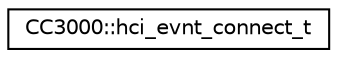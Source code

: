 digraph "Graphical Class Hierarchy"
{
  edge [fontname="Helvetica",fontsize="10",labelfontname="Helvetica",labelfontsize="10"];
  node [fontname="Helvetica",fontsize="10",shape=record];
  rankdir="LR";
  Node1 [label="CC3000::hci_evnt_connect_t",height=0.2,width=0.4,color="black", fillcolor="white", style="filled",URL="$d8/d21/structCC3000_1_1hci__evnt__connect__t.html"];
}
